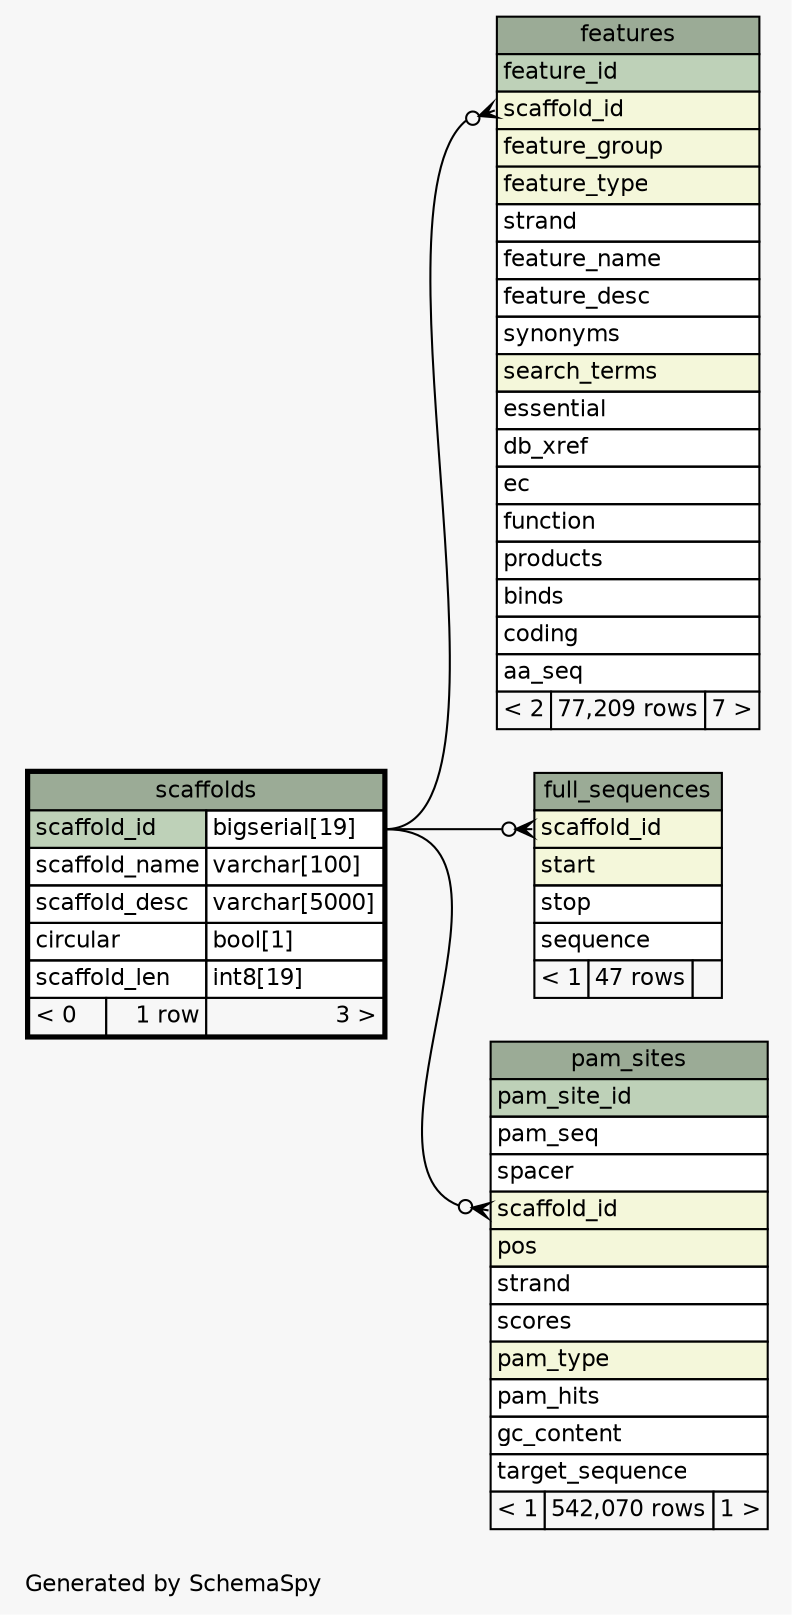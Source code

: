 // dot 2.28.0 on Mac OS X 10.12.4
// SchemaSpy rev 590
digraph "oneDegreeRelationshipsDiagram" {
  graph [
    rankdir="RL"
    bgcolor="#f7f7f7"
    label="\nGenerated by SchemaSpy"
    labeljust="l"
    nodesep="0.18"
    ranksep="0.46"
    fontname="Helvetica"
    fontsize="11"
  ];
  node [
    fontname="Helvetica"
    fontsize="11"
    shape="plaintext"
  ];
  edge [
    arrowsize="0.8"
  ];
  "features":"scaffold_id":w -> "scaffolds":"scaffold_id.type":e [arrowhead=none dir=back arrowtail=crowodot];
  "full_sequences":"scaffold_id":w -> "scaffolds":"scaffold_id.type":e [arrowhead=none dir=back arrowtail=crowodot];
  "pam_sites":"scaffold_id":w -> "scaffolds":"scaffold_id.type":e [arrowhead=none dir=back arrowtail=crowodot];
  "features" [
    label=<
    <TABLE BORDER="0" CELLBORDER="1" CELLSPACING="0" BGCOLOR="#ffffff">
      <TR><TD COLSPAN="3" BGCOLOR="#9bab96" ALIGN="CENTER">features</TD></TR>
      <TR><TD PORT="feature_id" COLSPAN="3" BGCOLOR="#bed1b8" ALIGN="LEFT">feature_id</TD></TR>
      <TR><TD PORT="scaffold_id" COLSPAN="3" BGCOLOR="#f4f7da" ALIGN="LEFT">scaffold_id</TD></TR>
      <TR><TD PORT="feature_group" COLSPAN="3" BGCOLOR="#f4f7da" ALIGN="LEFT">feature_group</TD></TR>
      <TR><TD PORT="feature_type" COLSPAN="3" BGCOLOR="#f4f7da" ALIGN="LEFT">feature_type</TD></TR>
      <TR><TD PORT="strand" COLSPAN="3" ALIGN="LEFT">strand</TD></TR>
      <TR><TD PORT="feature_name" COLSPAN="3" ALIGN="LEFT">feature_name</TD></TR>
      <TR><TD PORT="feature_desc" COLSPAN="3" ALIGN="LEFT">feature_desc</TD></TR>
      <TR><TD PORT="synonyms" COLSPAN="3" ALIGN="LEFT">synonyms</TD></TR>
      <TR><TD PORT="search_terms" COLSPAN="3" BGCOLOR="#f4f7da" ALIGN="LEFT">search_terms</TD></TR>
      <TR><TD PORT="essential" COLSPAN="3" ALIGN="LEFT">essential</TD></TR>
      <TR><TD PORT="db_xref" COLSPAN="3" ALIGN="LEFT">db_xref</TD></TR>
      <TR><TD PORT="ec" COLSPAN="3" ALIGN="LEFT">ec</TD></TR>
      <TR><TD PORT="function" COLSPAN="3" ALIGN="LEFT">function</TD></TR>
      <TR><TD PORT="products" COLSPAN="3" ALIGN="LEFT">products</TD></TR>
      <TR><TD PORT="binds" COLSPAN="3" ALIGN="LEFT">binds</TD></TR>
      <TR><TD PORT="coding" COLSPAN="3" ALIGN="LEFT">coding</TD></TR>
      <TR><TD PORT="aa_seq" COLSPAN="3" ALIGN="LEFT">aa_seq</TD></TR>
      <TR><TD ALIGN="LEFT" BGCOLOR="#f7f7f7">&lt; 2</TD><TD ALIGN="RIGHT" BGCOLOR="#f7f7f7">77,209 rows</TD><TD ALIGN="RIGHT" BGCOLOR="#f7f7f7">7 &gt;</TD></TR>
    </TABLE>>
    URL="features.html"
    tooltip="features"
  ];
  "full_sequences" [
    label=<
    <TABLE BORDER="0" CELLBORDER="1" CELLSPACING="0" BGCOLOR="#ffffff">
      <TR><TD COLSPAN="3" BGCOLOR="#9bab96" ALIGN="CENTER">full_sequences</TD></TR>
      <TR><TD PORT="scaffold_id" COLSPAN="3" BGCOLOR="#f4f7da" ALIGN="LEFT">scaffold_id</TD></TR>
      <TR><TD PORT="start" COLSPAN="3" BGCOLOR="#f4f7da" ALIGN="LEFT">start</TD></TR>
      <TR><TD PORT="stop" COLSPAN="3" ALIGN="LEFT">stop</TD></TR>
      <TR><TD PORT="sequence" COLSPAN="3" ALIGN="LEFT">sequence</TD></TR>
      <TR><TD ALIGN="LEFT" BGCOLOR="#f7f7f7">&lt; 1</TD><TD ALIGN="RIGHT" BGCOLOR="#f7f7f7">47 rows</TD><TD ALIGN="RIGHT" BGCOLOR="#f7f7f7">  </TD></TR>
    </TABLE>>
    URL="full_sequences.html"
    tooltip="full_sequences"
  ];
  "pam_sites" [
    label=<
    <TABLE BORDER="0" CELLBORDER="1" CELLSPACING="0" BGCOLOR="#ffffff">
      <TR><TD COLSPAN="3" BGCOLOR="#9bab96" ALIGN="CENTER">pam_sites</TD></TR>
      <TR><TD PORT="pam_site_id" COLSPAN="3" BGCOLOR="#bed1b8" ALIGN="LEFT">pam_site_id</TD></TR>
      <TR><TD PORT="pam_seq" COLSPAN="3" ALIGN="LEFT">pam_seq</TD></TR>
      <TR><TD PORT="spacer" COLSPAN="3" ALIGN="LEFT">spacer</TD></TR>
      <TR><TD PORT="scaffold_id" COLSPAN="3" BGCOLOR="#f4f7da" ALIGN="LEFT">scaffold_id</TD></TR>
      <TR><TD PORT="pos" COLSPAN="3" BGCOLOR="#f4f7da" ALIGN="LEFT">pos</TD></TR>
      <TR><TD PORT="strand" COLSPAN="3" ALIGN="LEFT">strand</TD></TR>
      <TR><TD PORT="scores" COLSPAN="3" ALIGN="LEFT">scores</TD></TR>
      <TR><TD PORT="pam_type" COLSPAN="3" BGCOLOR="#f4f7da" ALIGN="LEFT">pam_type</TD></TR>
      <TR><TD PORT="pam_hits" COLSPAN="3" ALIGN="LEFT">pam_hits</TD></TR>
      <TR><TD PORT="gc_content" COLSPAN="3" ALIGN="LEFT">gc_content</TD></TR>
      <TR><TD PORT="target_sequence" COLSPAN="3" ALIGN="LEFT">target_sequence</TD></TR>
      <TR><TD ALIGN="LEFT" BGCOLOR="#f7f7f7">&lt; 1</TD><TD ALIGN="RIGHT" BGCOLOR="#f7f7f7">542,070 rows</TD><TD ALIGN="RIGHT" BGCOLOR="#f7f7f7">1 &gt;</TD></TR>
    </TABLE>>
    URL="pam_sites.html"
    tooltip="pam_sites"
  ];
  "scaffolds" [
    label=<
    <TABLE BORDER="2" CELLBORDER="1" CELLSPACING="0" BGCOLOR="#ffffff">
      <TR><TD COLSPAN="3" BGCOLOR="#9bab96" ALIGN="CENTER">scaffolds</TD></TR>
      <TR><TD PORT="scaffold_id" COLSPAN="2" BGCOLOR="#bed1b8" ALIGN="LEFT">scaffold_id</TD><TD PORT="scaffold_id.type" ALIGN="LEFT">bigserial[19]</TD></TR>
      <TR><TD PORT="scaffold_name" COLSPAN="2" ALIGN="LEFT">scaffold_name</TD><TD PORT="scaffold_name.type" ALIGN="LEFT">varchar[100]</TD></TR>
      <TR><TD PORT="scaffold_desc" COLSPAN="2" ALIGN="LEFT">scaffold_desc</TD><TD PORT="scaffold_desc.type" ALIGN="LEFT">varchar[5000]</TD></TR>
      <TR><TD PORT="circular" COLSPAN="2" ALIGN="LEFT">circular</TD><TD PORT="circular.type" ALIGN="LEFT">bool[1]</TD></TR>
      <TR><TD PORT="scaffold_len" COLSPAN="2" ALIGN="LEFT">scaffold_len</TD><TD PORT="scaffold_len.type" ALIGN="LEFT">int8[19]</TD></TR>
      <TR><TD ALIGN="LEFT" BGCOLOR="#f7f7f7">&lt; 0</TD><TD ALIGN="RIGHT" BGCOLOR="#f7f7f7">1 row</TD><TD ALIGN="RIGHT" BGCOLOR="#f7f7f7">3 &gt;</TD></TR>
    </TABLE>>
    URL="scaffolds.html"
    tooltip="scaffolds"
  ];
}
